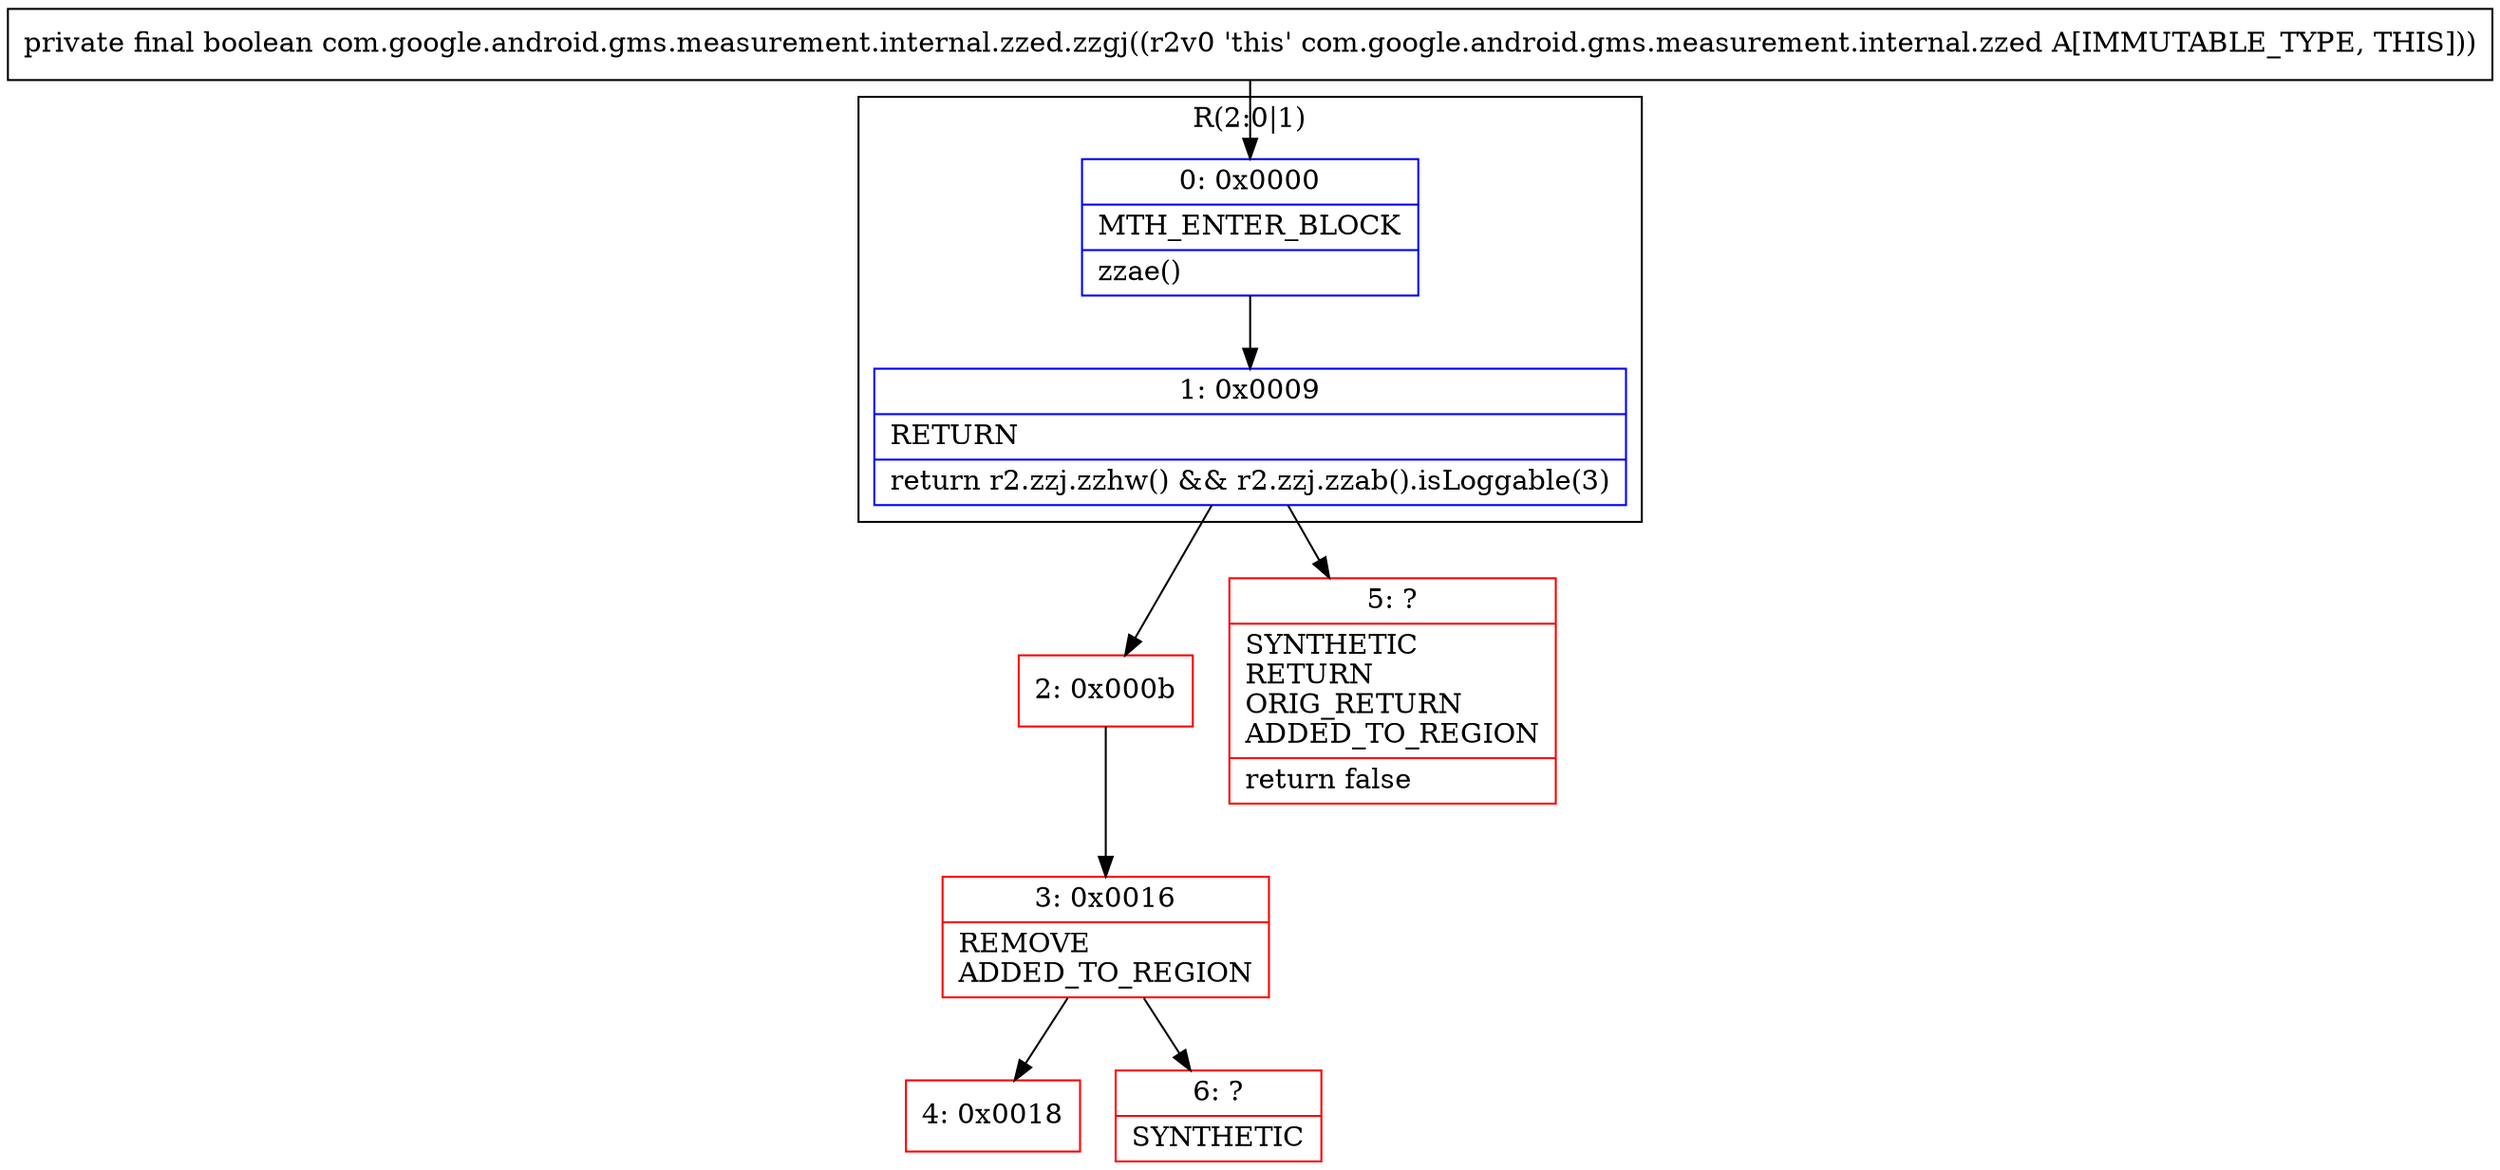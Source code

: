 digraph "CFG forcom.google.android.gms.measurement.internal.zzed.zzgj()Z" {
subgraph cluster_Region_335296772 {
label = "R(2:0|1)";
node [shape=record,color=blue];
Node_0 [shape=record,label="{0\:\ 0x0000|MTH_ENTER_BLOCK\l|zzae()\l}"];
Node_1 [shape=record,label="{1\:\ 0x0009|RETURN\l|return r2.zzj.zzhw() && r2.zzj.zzab().isLoggable(3)\l}"];
}
Node_2 [shape=record,color=red,label="{2\:\ 0x000b}"];
Node_3 [shape=record,color=red,label="{3\:\ 0x0016|REMOVE\lADDED_TO_REGION\l}"];
Node_4 [shape=record,color=red,label="{4\:\ 0x0018}"];
Node_5 [shape=record,color=red,label="{5\:\ ?|SYNTHETIC\lRETURN\lORIG_RETURN\lADDED_TO_REGION\l|return false\l}"];
Node_6 [shape=record,color=red,label="{6\:\ ?|SYNTHETIC\l}"];
MethodNode[shape=record,label="{private final boolean com.google.android.gms.measurement.internal.zzed.zzgj((r2v0 'this' com.google.android.gms.measurement.internal.zzed A[IMMUTABLE_TYPE, THIS])) }"];
MethodNode -> Node_0;
Node_0 -> Node_1;
Node_1 -> Node_2;
Node_1 -> Node_5;
Node_2 -> Node_3;
Node_3 -> Node_4;
Node_3 -> Node_6;
}

